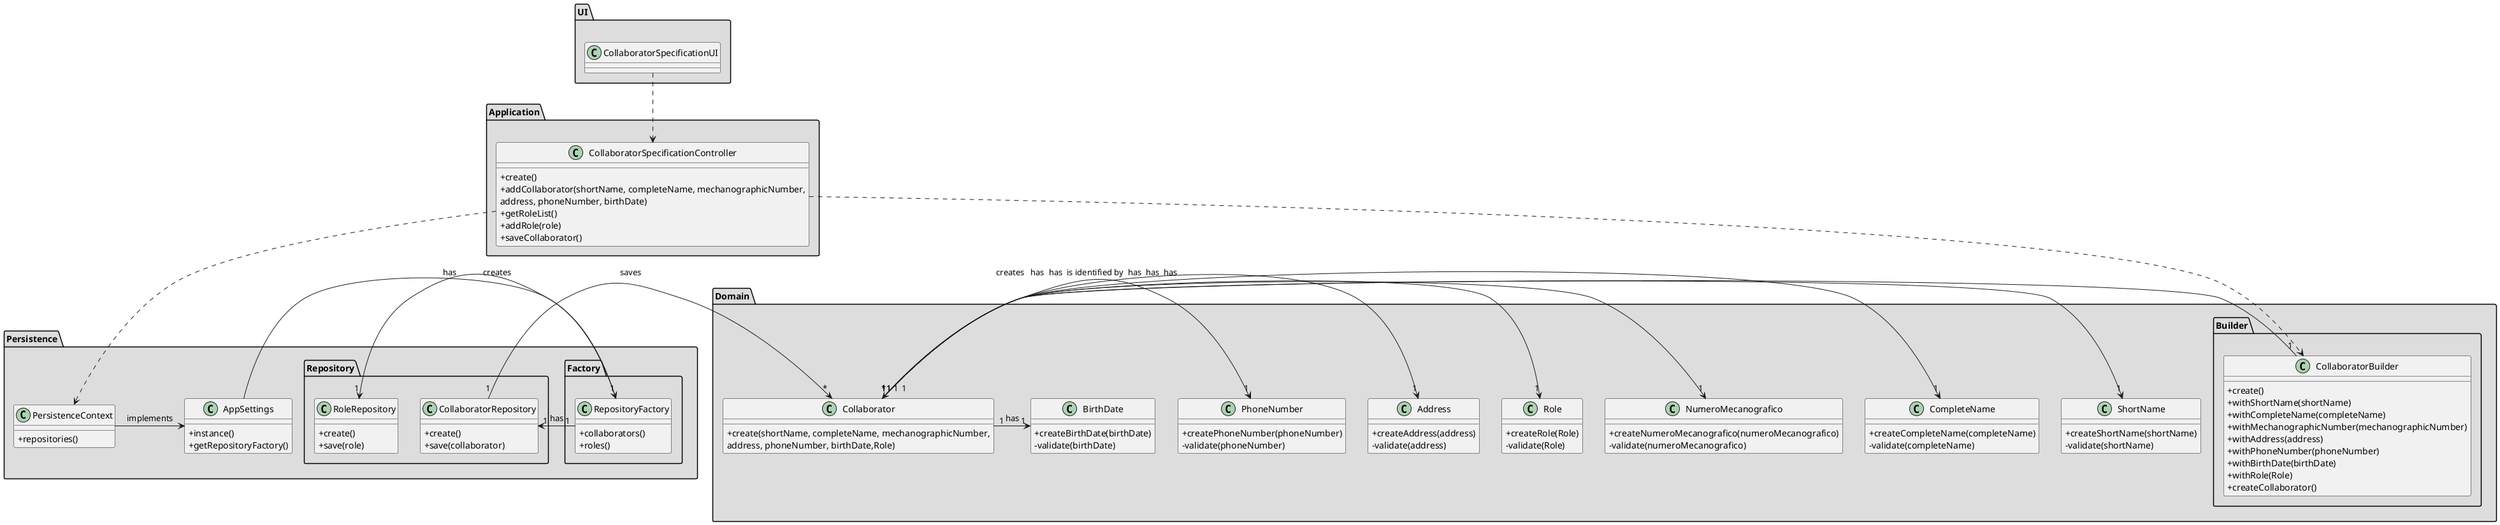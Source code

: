@startuml
skinparam classAttributeIconSize 0


package "UI" #DDDDDD {
class CollaboratorSpecificationUI{

}
}


package "Application" #DDDDDD {
class CollaboratorSpecificationController{
+create()
+addCollaborator(shortName, completeName, mechanographicNumber,\naddress, phoneNumber, birthDate)
+getRoleList()
+addRole(role)
+saveCollaborator()
}
}


package "Domain" #DDDDDD {
class Collaborator{
+create(shortName, completeName, mechanographicNumber,\naddress, phoneNumber, birthDate,Role)
}

class ShortName {
+createShortName(shortName)
-validate(shortName)
}

class CompleteName {
+createCompleteName(completeName)
-validate(completeName)
}

class NumeroMecanografico {
+createNumeroMecanografico(numeroMecanografico)
-validate(numeroMecanografico)
}

class Address {
+createAddress(address)
-validate(address)
}

class PhoneNumber {
+createPhoneNumber(phoneNumber)
-validate(phoneNumber)
}

class BirthDate {
+createBirthDate(birthDate)
-validate(birthDate)
}

class Role {
+createRole(Role)
-validate(Role)
}

package Builder #DDDDDD {
class CollaboratorBuilder{
+create()
+withShortName(shortName)
+withCompleteName(completeName)
+withMechanographicNumber(mechanographicNumber)
+withAddress(address)
+withPhoneNumber(phoneNumber)
+withBirthDate(birthDate)
+withRole(Role)
+createCollaborator()
}
}
}

package Persistence #DDDDDD {
class PersistenceContext{
+repositories()
}

class AppSettings{
+instance()
+getRepositoryFactory()
}

package Factory #DDDDDD {
class RepositoryFactory{
+collaborators()
+roles()
}
}

package "Repository" #DDDDDD {
class CollaboratorRepository{
+create()
+save(collaborator)
}

class RoleRepository{
+create()
+save(role)
}
}

}


CollaboratorSpecificationUI ..> CollaboratorSpecificationController
CollaboratorSpecificationController ..> CollaboratorBuilder
CollaboratorSpecificationController ..> PersistenceContext

AppSettings -> RepositoryFactory : creates
PersistenceContext -> AppSettings : implements

RepositoryFactory "1" -> "1" CollaboratorRepository : has
RepositoryFactory "1" -> "1" RoleRepository : has

CollaboratorRepository "1" -> "*" Collaborator : saves
CollaboratorBuilder "1" -> "*" Collaborator : creates

Collaborator "1" -> "1" ShortName : has
Collaborator "1" -> "1" CompleteName : has
Collaborator "1" -> "1" NumeroMecanografico : is identified by
Collaborator "1" -> "1" Role : has
Collaborator "1" -> "1" Address : has
Collaborator "1" -> "1" PhoneNumber : has
Collaborator "1" -> "1" BirthDate : has

@enduml